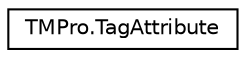 digraph "Graphical Class Hierarchy"
{
 // LATEX_PDF_SIZE
  edge [fontname="Helvetica",fontsize="10",labelfontname="Helvetica",labelfontsize="10"];
  node [fontname="Helvetica",fontsize="10",shape=record];
  rankdir="LR";
  Node0 [label="TMPro.TagAttribute",height=0.2,width=0.4,color="black", fillcolor="white", style="filled",URL="$struct_t_m_pro_1_1_tag_attribute.html",tooltip="Structure used to store retrieve the name and hashcode of the font and material"];
}
